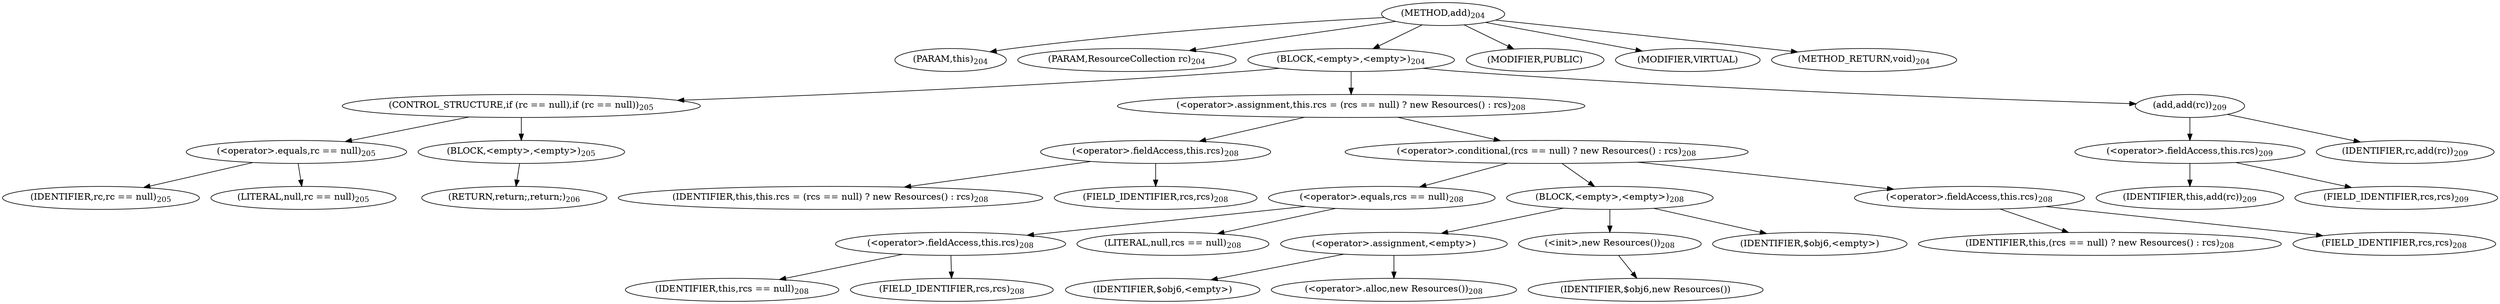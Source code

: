 digraph "add" {  
"359" [label = <(METHOD,add)<SUB>204</SUB>> ]
"360" [label = <(PARAM,this)<SUB>204</SUB>> ]
"361" [label = <(PARAM,ResourceCollection rc)<SUB>204</SUB>> ]
"362" [label = <(BLOCK,&lt;empty&gt;,&lt;empty&gt;)<SUB>204</SUB>> ]
"363" [label = <(CONTROL_STRUCTURE,if (rc == null),if (rc == null))<SUB>205</SUB>> ]
"364" [label = <(&lt;operator&gt;.equals,rc == null)<SUB>205</SUB>> ]
"365" [label = <(IDENTIFIER,rc,rc == null)<SUB>205</SUB>> ]
"366" [label = <(LITERAL,null,rc == null)<SUB>205</SUB>> ]
"367" [label = <(BLOCK,&lt;empty&gt;,&lt;empty&gt;)<SUB>205</SUB>> ]
"368" [label = <(RETURN,return;,return;)<SUB>206</SUB>> ]
"369" [label = <(&lt;operator&gt;.assignment,this.rcs = (rcs == null) ? new Resources() : rcs)<SUB>208</SUB>> ]
"370" [label = <(&lt;operator&gt;.fieldAccess,this.rcs)<SUB>208</SUB>> ]
"371" [label = <(IDENTIFIER,this,this.rcs = (rcs == null) ? new Resources() : rcs)<SUB>208</SUB>> ]
"372" [label = <(FIELD_IDENTIFIER,rcs,rcs)<SUB>208</SUB>> ]
"373" [label = <(&lt;operator&gt;.conditional,(rcs == null) ? new Resources() : rcs)<SUB>208</SUB>> ]
"374" [label = <(&lt;operator&gt;.equals,rcs == null)<SUB>208</SUB>> ]
"375" [label = <(&lt;operator&gt;.fieldAccess,this.rcs)<SUB>208</SUB>> ]
"376" [label = <(IDENTIFIER,this,rcs == null)<SUB>208</SUB>> ]
"377" [label = <(FIELD_IDENTIFIER,rcs,rcs)<SUB>208</SUB>> ]
"378" [label = <(LITERAL,null,rcs == null)<SUB>208</SUB>> ]
"379" [label = <(BLOCK,&lt;empty&gt;,&lt;empty&gt;)<SUB>208</SUB>> ]
"380" [label = <(&lt;operator&gt;.assignment,&lt;empty&gt;)> ]
"381" [label = <(IDENTIFIER,$obj6,&lt;empty&gt;)> ]
"382" [label = <(&lt;operator&gt;.alloc,new Resources())<SUB>208</SUB>> ]
"383" [label = <(&lt;init&gt;,new Resources())<SUB>208</SUB>> ]
"384" [label = <(IDENTIFIER,$obj6,new Resources())> ]
"385" [label = <(IDENTIFIER,$obj6,&lt;empty&gt;)> ]
"386" [label = <(&lt;operator&gt;.fieldAccess,this.rcs)<SUB>208</SUB>> ]
"387" [label = <(IDENTIFIER,this,(rcs == null) ? new Resources() : rcs)<SUB>208</SUB>> ]
"388" [label = <(FIELD_IDENTIFIER,rcs,rcs)<SUB>208</SUB>> ]
"389" [label = <(add,add(rc))<SUB>209</SUB>> ]
"390" [label = <(&lt;operator&gt;.fieldAccess,this.rcs)<SUB>209</SUB>> ]
"391" [label = <(IDENTIFIER,this,add(rc))<SUB>209</SUB>> ]
"392" [label = <(FIELD_IDENTIFIER,rcs,rcs)<SUB>209</SUB>> ]
"393" [label = <(IDENTIFIER,rc,add(rc))<SUB>209</SUB>> ]
"394" [label = <(MODIFIER,PUBLIC)> ]
"395" [label = <(MODIFIER,VIRTUAL)> ]
"396" [label = <(METHOD_RETURN,void)<SUB>204</SUB>> ]
  "359" -> "360" 
  "359" -> "361" 
  "359" -> "362" 
  "359" -> "394" 
  "359" -> "395" 
  "359" -> "396" 
  "362" -> "363" 
  "362" -> "369" 
  "362" -> "389" 
  "363" -> "364" 
  "363" -> "367" 
  "364" -> "365" 
  "364" -> "366" 
  "367" -> "368" 
  "369" -> "370" 
  "369" -> "373" 
  "370" -> "371" 
  "370" -> "372" 
  "373" -> "374" 
  "373" -> "379" 
  "373" -> "386" 
  "374" -> "375" 
  "374" -> "378" 
  "375" -> "376" 
  "375" -> "377" 
  "379" -> "380" 
  "379" -> "383" 
  "379" -> "385" 
  "380" -> "381" 
  "380" -> "382" 
  "383" -> "384" 
  "386" -> "387" 
  "386" -> "388" 
  "389" -> "390" 
  "389" -> "393" 
  "390" -> "391" 
  "390" -> "392" 
}
